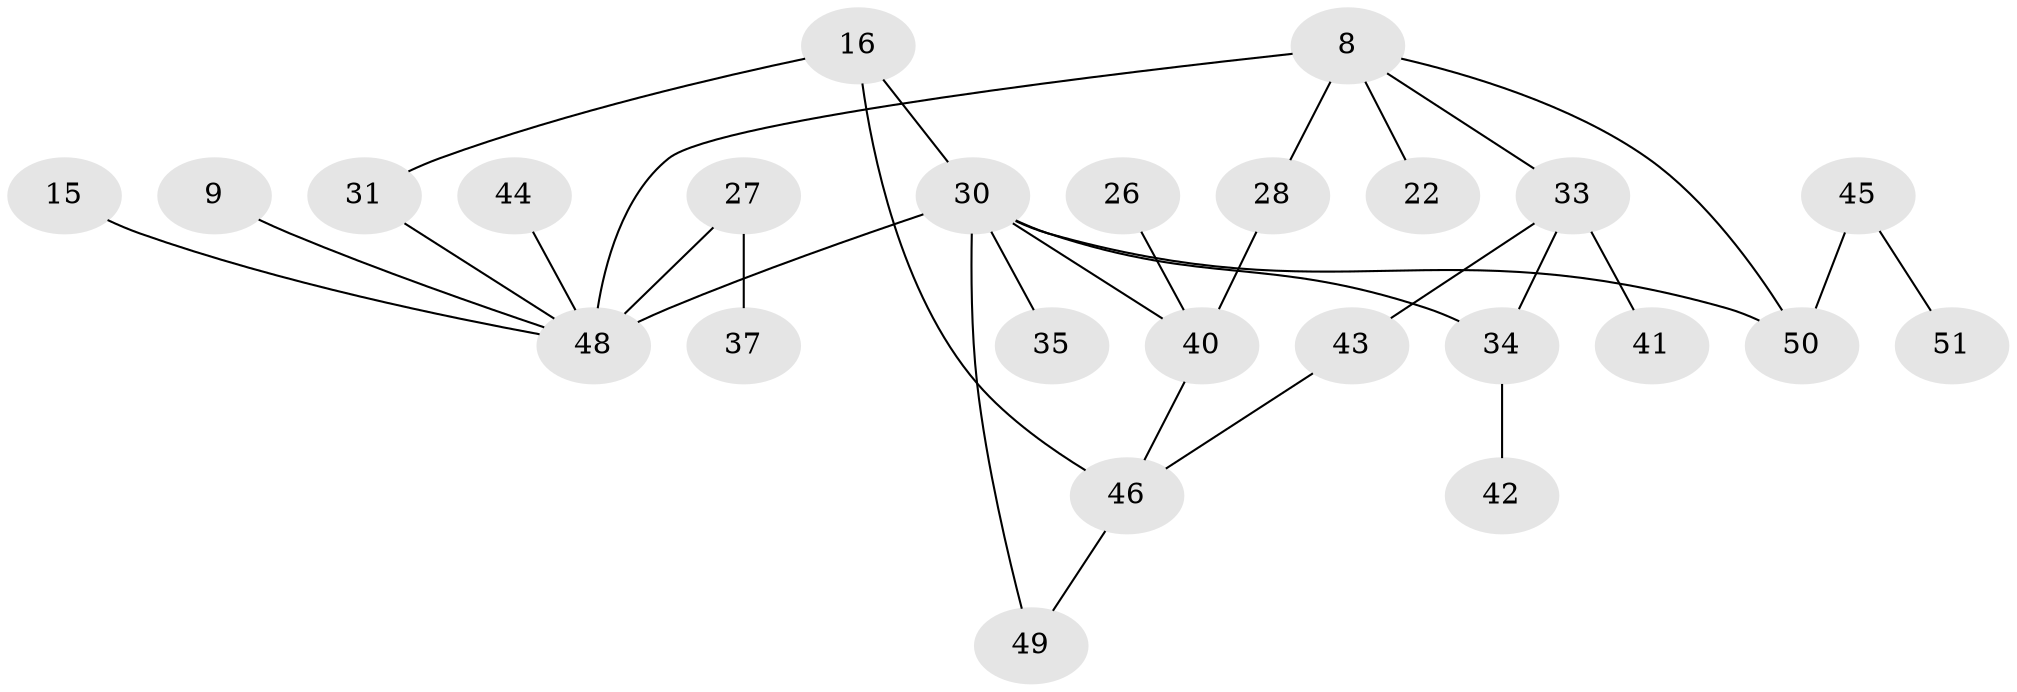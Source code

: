 // original degree distribution, {7: 0.0392156862745098, 5: 0.0392156862745098, 2: 0.29411764705882354, 4: 0.13725490196078433, 6: 0.0196078431372549, 1: 0.29411764705882354, 3: 0.17647058823529413}
// Generated by graph-tools (version 1.1) at 2025/41/03/09/25 04:41:16]
// undirected, 25 vertices, 31 edges
graph export_dot {
graph [start="1"]
  node [color=gray90,style=filled];
  8;
  9;
  15;
  16;
  22;
  26;
  27;
  28 [super="+12"];
  30 [super="+13+1"];
  31 [super="+29"];
  33 [super="+11"];
  34 [super="+17"];
  35 [super="+14"];
  37;
  40 [super="+32"];
  41;
  42;
  43;
  44;
  45 [super="+20+38+39"];
  46 [super="+23"];
  48 [super="+6+36"];
  49;
  50 [super="+10+18+47"];
  51;
  8 -- 22;
  8 -- 48 [weight=2];
  8 -- 50;
  8 -- 33;
  8 -- 28;
  9 -- 48;
  15 -- 48;
  16 -- 30 [weight=2];
  16 -- 46 [weight=2];
  16 -- 31;
  26 -- 40;
  27 -- 37;
  27 -- 48;
  28 -- 40;
  30 -- 48 [weight=2];
  30 -- 34 [weight=3];
  30 -- 49;
  30 -- 50 [weight=2];
  30 -- 40;
  30 -- 35;
  31 -- 48;
  33 -- 34;
  33 -- 43;
  33 -- 41;
  34 -- 42;
  40 -- 46 [weight=2];
  43 -- 46;
  44 -- 48;
  45 -- 51;
  45 -- 50;
  46 -- 49;
}
